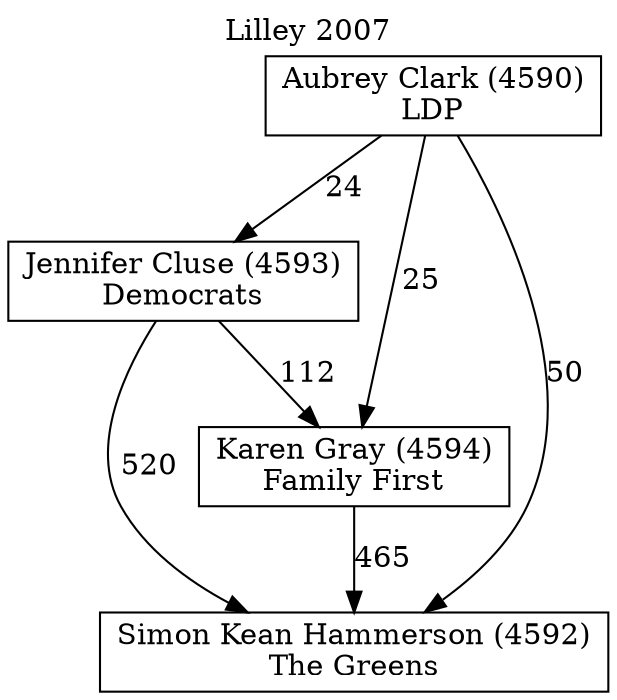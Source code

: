 // House preference flow
digraph "Simon Kean Hammerson (4592)_Lilley_2007" {
	graph [label="Lilley 2007" labelloc=t mclimit=10]
	node [shape=box]
	"Aubrey Clark (4590)" [label="Aubrey Clark (4590)
LDP"]
	"Jennifer Cluse (4593)" [label="Jennifer Cluse (4593)
Democrats"]
	"Karen Gray (4594)" [label="Karen Gray (4594)
Family First"]
	"Simon Kean Hammerson (4592)" [label="Simon Kean Hammerson (4592)
The Greens"]
	"Aubrey Clark (4590)" -> "Jennifer Cluse (4593)" [label=24]
	"Aubrey Clark (4590)" -> "Karen Gray (4594)" [label=25]
	"Aubrey Clark (4590)" -> "Simon Kean Hammerson (4592)" [label=50]
	"Jennifer Cluse (4593)" -> "Karen Gray (4594)" [label=112]
	"Jennifer Cluse (4593)" -> "Simon Kean Hammerson (4592)" [label=520]
	"Karen Gray (4594)" -> "Simon Kean Hammerson (4592)" [label=465]
}
